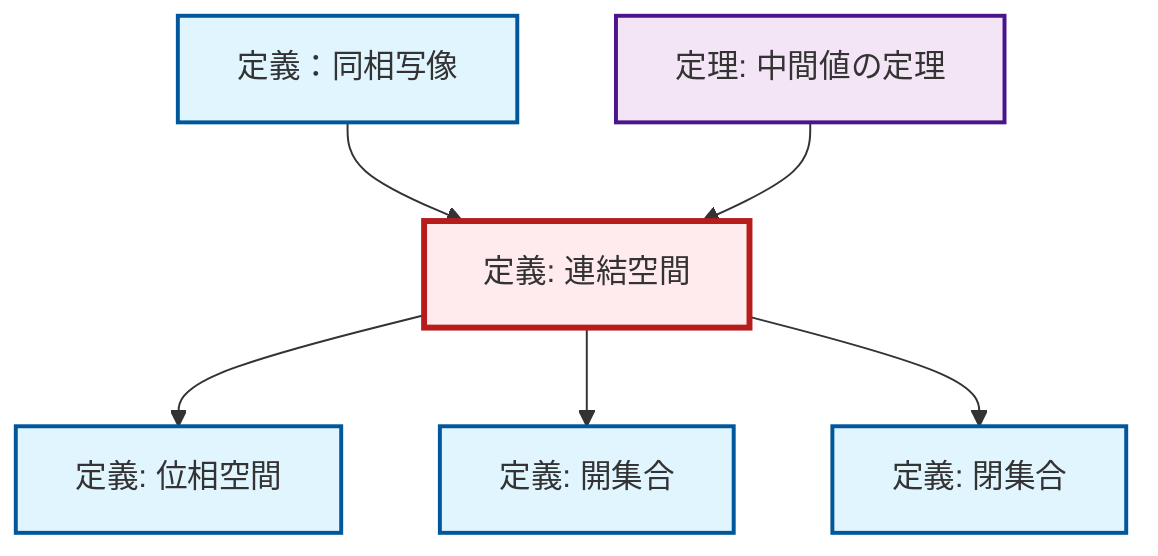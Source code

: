 graph TD
    classDef definition fill:#e1f5fe,stroke:#01579b,stroke-width:2px
    classDef theorem fill:#f3e5f5,stroke:#4a148c,stroke-width:2px
    classDef axiom fill:#fff3e0,stroke:#e65100,stroke-width:2px
    classDef example fill:#e8f5e9,stroke:#1b5e20,stroke-width:2px
    classDef current fill:#ffebee,stroke:#b71c1c,stroke-width:3px
    thm-intermediate-value["定理: 中間値の定理"]:::theorem
    def-homeomorphism["定義：同相写像"]:::definition
    def-closed-set["定義: 閉集合"]:::definition
    def-topological-space["定義: 位相空間"]:::definition
    def-open-set["定義: 開集合"]:::definition
    def-connected["定義: 連結空間"]:::definition
    def-connected --> def-topological-space
    def-connected --> def-open-set
    def-homeomorphism --> def-connected
    thm-intermediate-value --> def-connected
    def-connected --> def-closed-set
    class def-connected current